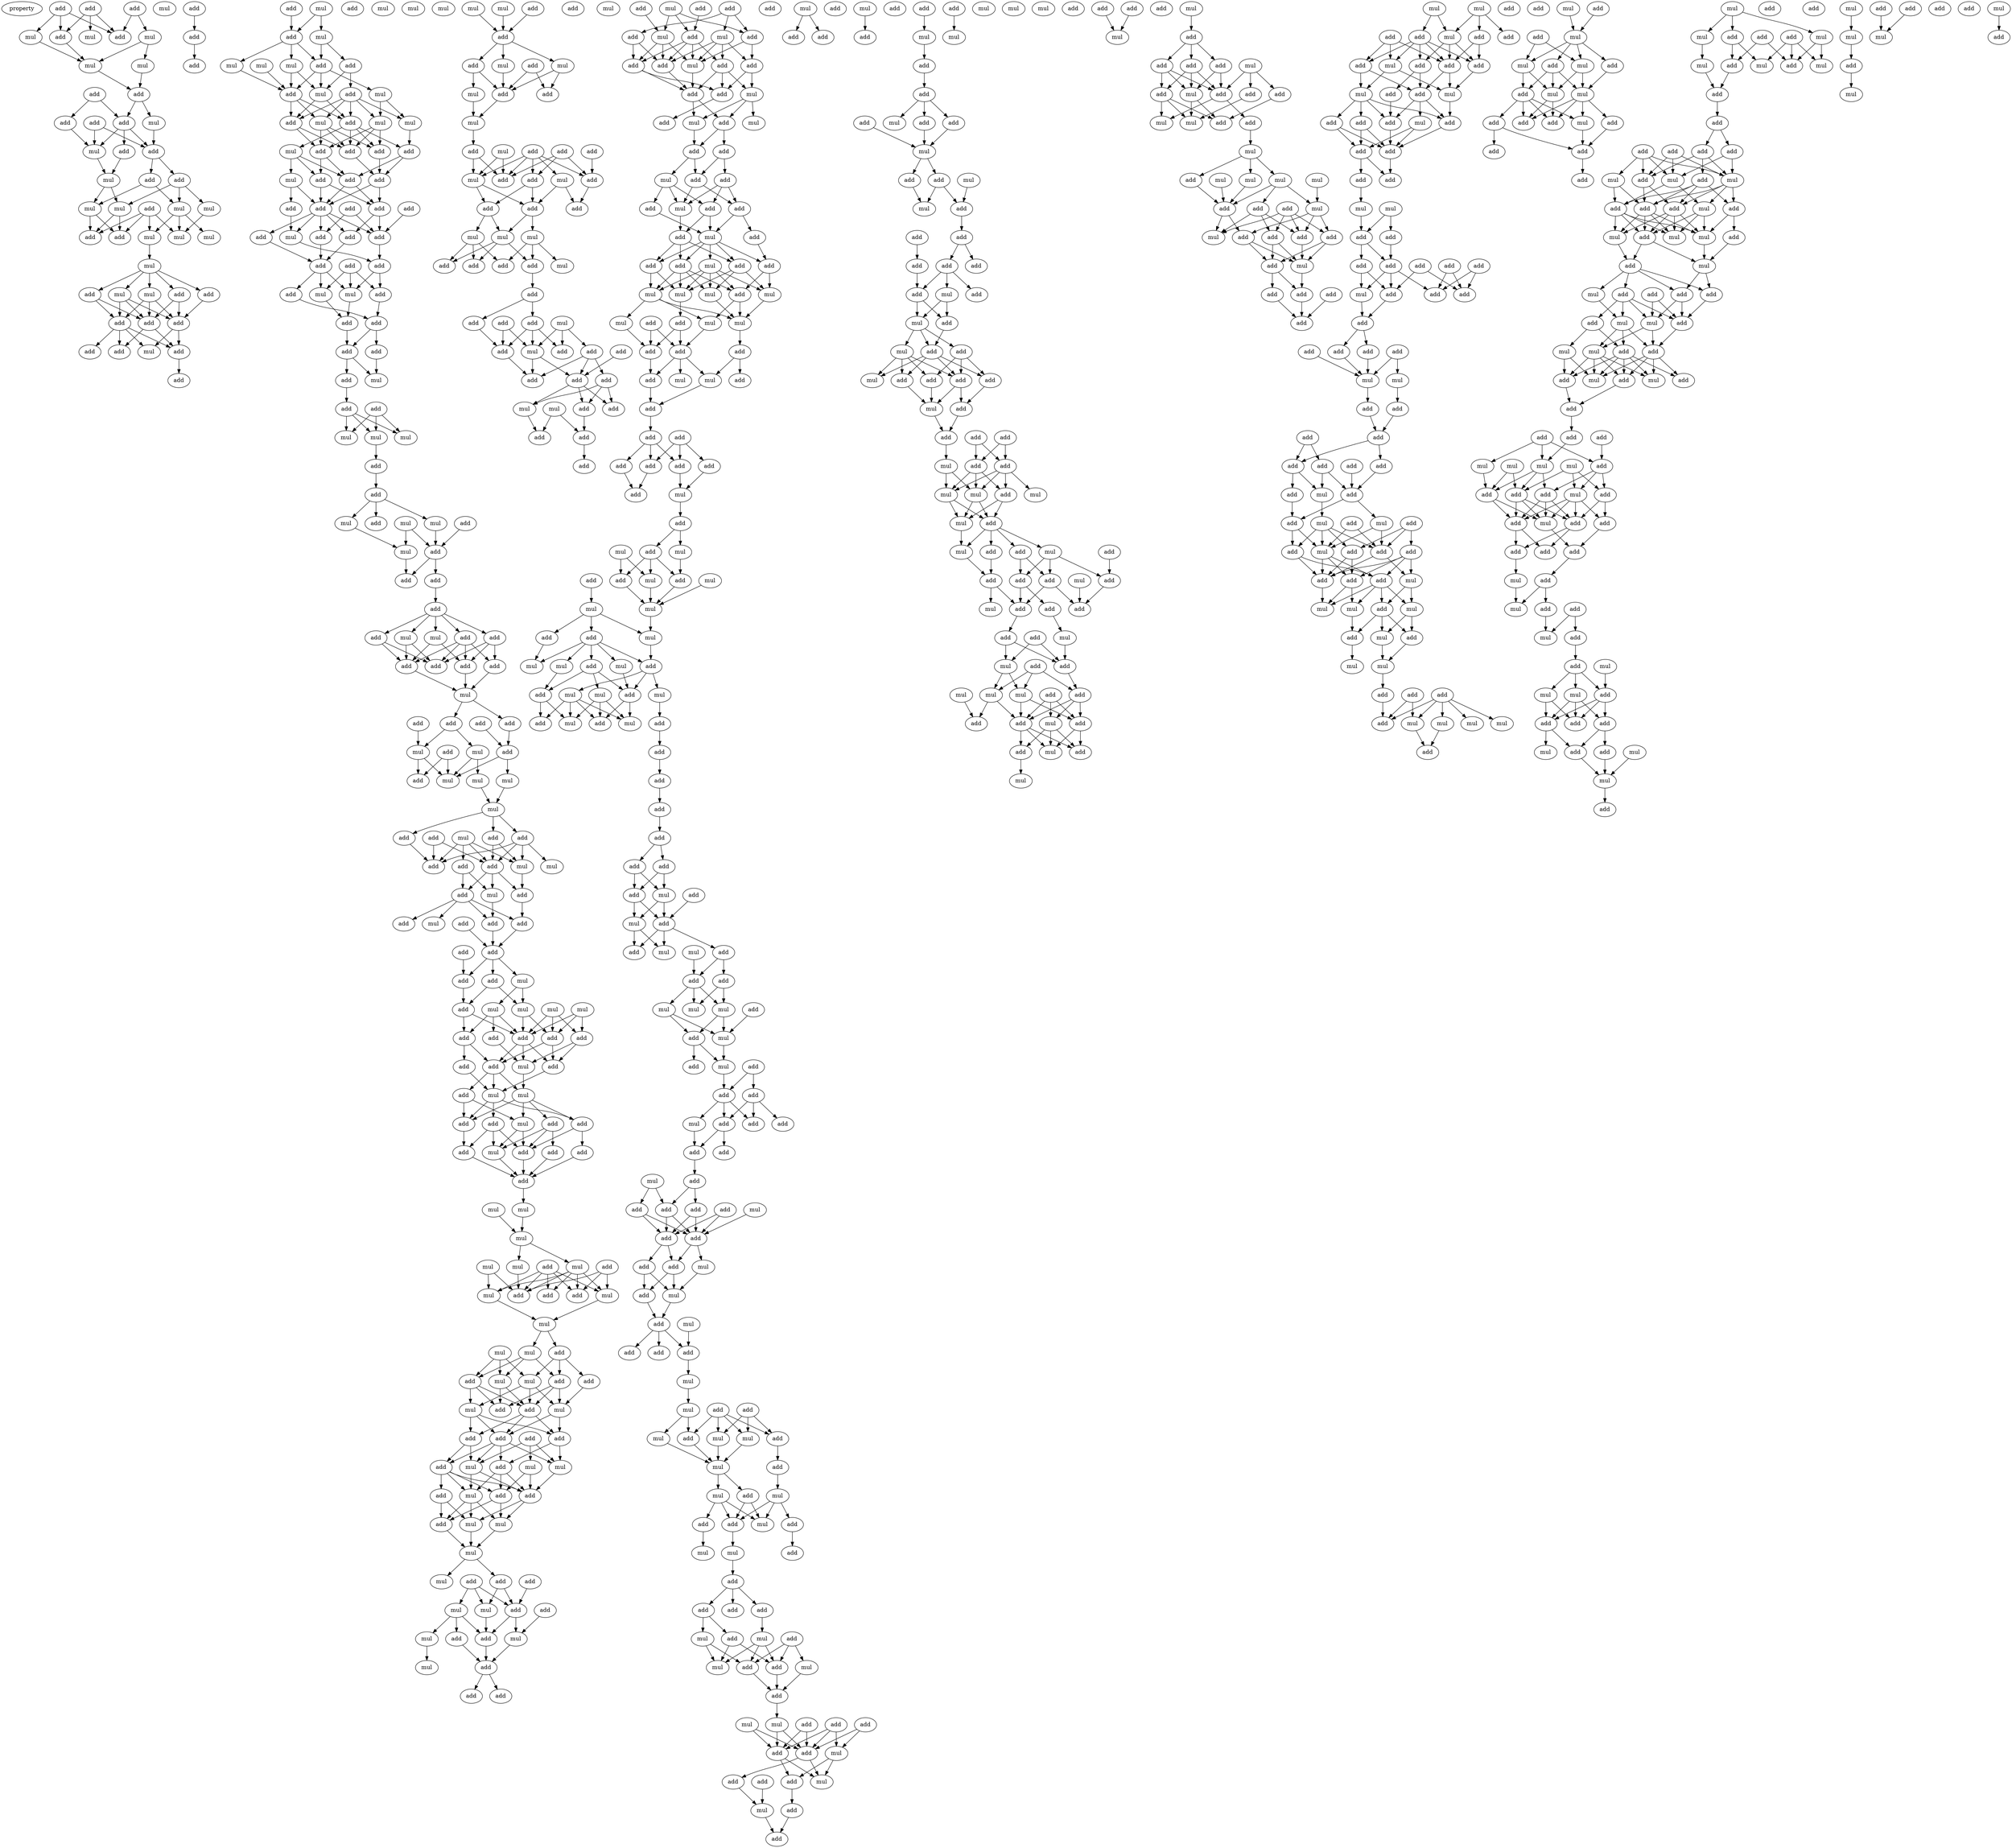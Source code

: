 digraph {
    node [fontcolor=black]
    property [mul=2,lf=1.1]
    0 [ label = add ];
    1 [ label = add ];
    2 [ label = add ];
    3 [ label = mul ];
    4 [ label = add ];
    5 [ label = mul ];
    6 [ label = add ];
    7 [ label = mul ];
    8 [ label = mul ];
    9 [ label = mul ];
    10 [ label = add ];
    11 [ label = add ];
    12 [ label = mul ];
    13 [ label = add ];
    14 [ label = add ];
    15 [ label = add ];
    16 [ label = mul ];
    17 [ label = add ];
    18 [ label = add ];
    19 [ label = mul ];
    20 [ label = add ];
    21 [ label = add ];
    22 [ label = add ];
    23 [ label = mul ];
    24 [ label = mul ];
    25 [ label = mul ];
    26 [ label = mul ];
    27 [ label = mul ];
    28 [ label = mul ];
    29 [ label = add ];
    30 [ label = mul ];
    31 [ label = add ];
    32 [ label = mul ];
    33 [ label = add ];
    34 [ label = mul ];
    35 [ label = mul ];
    36 [ label = add ];
    37 [ label = add ];
    38 [ label = add ];
    39 [ label = add ];
    40 [ label = add ];
    41 [ label = mul ];
    42 [ label = add ];
    43 [ label = add ];
    44 [ label = add ];
    45 [ label = add ];
    46 [ label = mul ];
    47 [ label = add ];
    48 [ label = add ];
    49 [ label = mul ];
    50 [ label = add ];
    51 [ label = add ];
    52 [ label = mul ];
    53 [ label = add ];
    54 [ label = mul ];
    55 [ label = add ];
    56 [ label = mul ];
    57 [ label = add ];
    58 [ label = add ];
    59 [ label = mul ];
    60 [ label = mul ];
    61 [ label = mul ];
    62 [ label = add ];
    63 [ label = add ];
    64 [ label = mul ];
    65 [ label = mul ];
    66 [ label = mul ];
    67 [ label = add ];
    68 [ label = add ];
    69 [ label = mul ];
    70 [ label = add ];
    71 [ label = mul ];
    72 [ label = add ];
    73 [ label = add ];
    74 [ label = add ];
    75 [ label = add ];
    76 [ label = add ];
    77 [ label = add ];
    78 [ label = mul ];
    79 [ label = add ];
    80 [ label = add ];
    81 [ label = add ];
    82 [ label = add ];
    83 [ label = add ];
    84 [ label = add ];
    85 [ label = mul ];
    86 [ label = add ];
    87 [ label = add ];
    88 [ label = add ];
    89 [ label = add ];
    90 [ label = add ];
    91 [ label = add ];
    92 [ label = mul ];
    93 [ label = mul ];
    94 [ label = add ];
    95 [ label = add ];
    96 [ label = add ];
    97 [ label = add ];
    98 [ label = add ];
    99 [ label = add ];
    100 [ label = mul ];
    101 [ label = add ];
    102 [ label = mul ];
    103 [ label = add ];
    104 [ label = add ];
    105 [ label = mul ];
    106 [ label = mul ];
    107 [ label = mul ];
    108 [ label = add ];
    109 [ label = add ];
    110 [ label = mul ];
    111 [ label = mul ];
    112 [ label = add ];
    113 [ label = mul ];
    114 [ label = add ];
    115 [ label = add ];
    116 [ label = mul ];
    117 [ label = add ];
    118 [ label = mul ];
    119 [ label = add ];
    120 [ label = add ];
    121 [ label = add ];
    122 [ label = add ];
    123 [ label = add ];
    124 [ label = mul ];
    125 [ label = mul ];
    126 [ label = add ];
    127 [ label = add ];
    128 [ label = add ];
    129 [ label = add ];
    130 [ label = mul ];
    131 [ label = add ];
    132 [ label = add ];
    133 [ label = add ];
    134 [ label = add ];
    135 [ label = add ];
    136 [ label = add ];
    137 [ label = mul ];
    138 [ label = mul ];
    139 [ label = mul ];
    140 [ label = mul ];
    141 [ label = mul ];
    142 [ label = add ];
    143 [ label = mul ];
    144 [ label = add ];
    145 [ label = add ];
    146 [ label = add ];
    147 [ label = add ];
    148 [ label = mul ];
    149 [ label = add ];
    150 [ label = add ];
    151 [ label = mul ];
    152 [ label = add ];
    153 [ label = mul ];
    154 [ label = mul ];
    155 [ label = add ];
    156 [ label = add ];
    157 [ label = add ];
    158 [ label = add ];
    159 [ label = add ];
    160 [ label = add ];
    161 [ label = mul ];
    162 [ label = add ];
    163 [ label = add ];
    164 [ label = add ];
    165 [ label = add ];
    166 [ label = mul ];
    167 [ label = add ];
    168 [ label = mul ];
    169 [ label = mul ];
    170 [ label = mul ];
    171 [ label = mul ];
    172 [ label = add ];
    173 [ label = add ];
    174 [ label = add ];
    175 [ label = add ];
    176 [ label = add ];
    177 [ label = add ];
    178 [ label = add ];
    179 [ label = mul ];
    180 [ label = add ];
    181 [ label = add ];
    182 [ label = mul ];
    183 [ label = mul ];
    184 [ label = mul ];
    185 [ label = add ];
    186 [ label = add ];
    187 [ label = add ];
    188 [ label = add ];
    189 [ label = mul ];
    190 [ label = add ];
    191 [ label = add ];
    192 [ label = add ];
    193 [ label = add ];
    194 [ label = add ];
    195 [ label = mul ];
    196 [ label = mul ];
    197 [ label = mul ];
    198 [ label = mul ];
    199 [ label = add ];
    200 [ label = mul ];
    201 [ label = add ];
    202 [ label = mul ];
    203 [ label = add ];
    204 [ label = mul ];
    205 [ label = add ];
    206 [ label = add ];
    207 [ label = mul ];
    208 [ label = mul ];
    209 [ label = mul ];
    210 [ label = mul ];
    211 [ label = add ];
    212 [ label = add ];
    213 [ label = mul ];
    214 [ label = mul ];
    215 [ label = add ];
    216 [ label = add ];
    217 [ label = mul ];
    218 [ label = mul ];
    219 [ label = add ];
    220 [ label = add ];
    221 [ label = add ];
    222 [ label = add ];
    223 [ label = add ];
    224 [ label = add ];
    225 [ label = mul ];
    226 [ label = add ];
    227 [ label = mul ];
    228 [ label = add ];
    229 [ label = mul ];
    230 [ label = add ];
    231 [ label = mul ];
    232 [ label = add ];
    233 [ label = add ];
    234 [ label = add ];
    235 [ label = mul ];
    236 [ label = mul ];
    237 [ label = mul ];
    238 [ label = add ];
    239 [ label = mul ];
    240 [ label = add ];
    241 [ label = add ];
    242 [ label = mul ];
    243 [ label = add ];
    244 [ label = add ];
    245 [ label = mul ];
    246 [ label = mul ];
    247 [ label = mul ];
    248 [ label = add ];
    249 [ label = add ];
    250 [ label = add ];
    251 [ label = mul ];
    252 [ label = mul ];
    253 [ label = add ];
    254 [ label = mul ];
    255 [ label = add ];
    256 [ label = add ];
    257 [ label = add ];
    258 [ label = add ];
    259 [ label = add ];
    260 [ label = add ];
    261 [ label = mul ];
    262 [ label = mul ];
    263 [ label = add ];
    264 [ label = add ];
    265 [ label = mul ];
    266 [ label = mul ];
    267 [ label = add ];
    268 [ label = add ];
    269 [ label = add ];
    270 [ label = add ];
    271 [ label = mul ];
    272 [ label = mul ];
    273 [ label = add ];
    274 [ label = mul ];
    275 [ label = add ];
    276 [ label = add ];
    277 [ label = add ];
    278 [ label = add ];
    279 [ label = add ];
    280 [ label = mul ];
    281 [ label = mul ];
    282 [ label = mul ];
    283 [ label = mul ];
    284 [ label = add ];
    285 [ label = add ];
    286 [ label = add ];
    287 [ label = mul ];
    288 [ label = add ];
    289 [ label = add ];
    290 [ label = add ];
    291 [ label = add ];
    292 [ label = mul ];
    293 [ label = add ];
    294 [ label = add ];
    295 [ label = add ];
    296 [ label = add ];
    297 [ label = add ];
    298 [ label = mul ];
    299 [ label = add ];
    300 [ label = add ];
    301 [ label = add ];
    302 [ label = mul ];
    303 [ label = mul ];
    304 [ label = add ];
    305 [ label = add ];
    306 [ label = add ];
    307 [ label = add ];
    308 [ label = add ];
    309 [ label = mul ];
    310 [ label = add ];
    311 [ label = add ];
    312 [ label = add ];
    313 [ label = add ];
    314 [ label = add ];
    315 [ label = mul ];
    316 [ label = add ];
    317 [ label = mul ];
    318 [ label = mul ];
    319 [ label = add ];
    320 [ label = add ];
    321 [ label = add ];
    322 [ label = add ];
    323 [ label = add ];
    324 [ label = mul ];
    325 [ label = add ];
    326 [ label = mul ];
    327 [ label = add ];
    328 [ label = add ];
    329 [ label = mul ];
    330 [ label = add ];
    331 [ label = add ];
    332 [ label = add ];
    333 [ label = add ];
    334 [ label = mul ];
    335 [ label = add ];
    336 [ label = add ];
    337 [ label = mul ];
    338 [ label = add ];
    339 [ label = add ];
    340 [ label = mul ];
    341 [ label = add ];
    342 [ label = add ];
    343 [ label = add ];
    344 [ label = mul ];
    345 [ label = add ];
    346 [ label = add ];
    347 [ label = mul ];
    348 [ label = mul ];
    349 [ label = add ];
    350 [ label = mul ];
    351 [ label = mul ];
    352 [ label = add ];
    353 [ label = mul ];
    354 [ label = mul ];
    355 [ label = mul ];
    356 [ label = add ];
    357 [ label = add ];
    358 [ label = add ];
    359 [ label = add ];
    360 [ label = mul ];
    361 [ label = mul ];
    362 [ label = add ];
    363 [ label = add ];
    364 [ label = add ];
    365 [ label = add ];
    366 [ label = add ];
    367 [ label = add ];
    368 [ label = add ];
    369 [ label = add ];
    370 [ label = add ];
    371 [ label = add ];
    372 [ label = add ];
    373 [ label = mul ];
    374 [ label = mul ];
    375 [ label = add ];
    376 [ label = add ];
    377 [ label = add ];
    378 [ label = mul ];
    379 [ label = add ];
    380 [ label = mul ];
    381 [ label = add ];
    382 [ label = add ];
    383 [ label = mul ];
    384 [ label = add ];
    385 [ label = mul ];
    386 [ label = mul ];
    387 [ label = mul ];
    388 [ label = add ];
    389 [ label = add ];
    390 [ label = mul ];
    391 [ label = mul ];
    392 [ label = add ];
    393 [ label = add ];
    394 [ label = mul ];
    395 [ label = mul ];
    396 [ label = mul ];
    397 [ label = mul ];
    398 [ label = add ];
    399 [ label = mul ];
    400 [ label = add ];
    401 [ label = add ];
    402 [ label = mul ];
    403 [ label = mul ];
    404 [ label = add ];
    405 [ label = add ];
    406 [ label = add ];
    407 [ label = add ];
    408 [ label = add ];
    409 [ label = mul ];
    410 [ label = add ];
    411 [ label = add ];
    412 [ label = add ];
    413 [ label = add ];
    414 [ label = add ];
    415 [ label = add ];
    416 [ label = add ];
    417 [ label = mul ];
    418 [ label = mul ];
    419 [ label = add ];
    420 [ label = add ];
    421 [ label = add ];
    422 [ label = mul ];
    423 [ label = mul ];
    424 [ label = add ];
    425 [ label = add ];
    426 [ label = mul ];
    427 [ label = add ];
    428 [ label = mul ];
    429 [ label = mul ];
    430 [ label = mul ];
    431 [ label = add ];
    432 [ label = add ];
    433 [ label = mul ];
    434 [ label = add ];
    435 [ label = add ];
    436 [ label = add ];
    437 [ label = mul ];
    438 [ label = add ];
    439 [ label = add ];
    440 [ label = add ];
    441 [ label = add ];
    442 [ label = add ];
    443 [ label = mul ];
    444 [ label = add ];
    445 [ label = add ];
    446 [ label = add ];
    447 [ label = add ];
    448 [ label = mul ];
    449 [ label = add ];
    450 [ label = add ];
    451 [ label = add ];
    452 [ label = add ];
    453 [ label = mul ];
    454 [ label = add ];
    455 [ label = mul ];
    456 [ label = add ];
    457 [ label = mul ];
    458 [ label = add ];
    459 [ label = add ];
    460 [ label = add ];
    461 [ label = add ];
    462 [ label = mul ];
    463 [ label = add ];
    464 [ label = add ];
    465 [ label = mul ];
    466 [ label = add ];
    467 [ label = add ];
    468 [ label = mul ];
    469 [ label = mul ];
    470 [ label = mul ];
    471 [ label = add ];
    472 [ label = mul ];
    473 [ label = add ];
    474 [ label = mul ];
    475 [ label = mul ];
    476 [ label = add ];
    477 [ label = mul ];
    478 [ label = add ];
    479 [ label = add ];
    480 [ label = mul ];
    481 [ label = mul ];
    482 [ label = add ];
    483 [ label = add ];
    484 [ label = add ];
    485 [ label = add ];
    486 [ label = add ];
    487 [ label = add ];
    488 [ label = mul ];
    489 [ label = add ];
    490 [ label = add ];
    491 [ label = mul ];
    492 [ label = mul ];
    493 [ label = add ];
    494 [ label = mul ];
    495 [ label = add ];
    496 [ label = add ];
    497 [ label = add ];
    498 [ label = mul ];
    499 [ label = add ];
    500 [ label = mul ];
    501 [ label = add ];
    502 [ label = add ];
    503 [ label = add ];
    504 [ label = mul ];
    505 [ label = add ];
    506 [ label = add ];
    507 [ label = mul ];
    508 [ label = add ];
    509 [ label = add ];
    510 [ label = mul ];
    511 [ label = add ];
    512 [ label = add ];
    513 [ label = mul ];
    514 [ label = add ];
    515 [ label = add ];
    516 [ label = mul ];
    517 [ label = add ];
    518 [ label = add ];
    519 [ label = add ];
    520 [ label = add ];
    521 [ label = mul ];
    522 [ label = mul ];
    523 [ label = mul ];
    524 [ label = add ];
    525 [ label = add ];
    526 [ label = mul ];
    527 [ label = mul ];
    528 [ label = mul ];
    529 [ label = add ];
    530 [ label = add ];
    531 [ label = add ];
    532 [ label = add ];
    533 [ label = add ];
    534 [ label = add ];
    535 [ label = add ];
    536 [ label = mul ];
    537 [ label = add ];
    538 [ label = add ];
    539 [ label = mul ];
    540 [ label = mul ];
    541 [ label = add ];
    542 [ label = add ];
    543 [ label = add ];
    544 [ label = mul ];
    545 [ label = add ];
    546 [ label = add ];
    547 [ label = add ];
    548 [ label = add ];
    549 [ label = mul ];
    550 [ label = add ];
    551 [ label = add ];
    552 [ label = add ];
    553 [ label = add ];
    554 [ label = add ];
    555 [ label = mul ];
    556 [ label = mul ];
    557 [ label = mul ];
    558 [ label = mul ];
    559 [ label = add ];
    560 [ label = mul ];
    561 [ label = add ];
    562 [ label = add ];
    563 [ label = add ];
    564 [ label = mul ];
    565 [ label = mul ];
    566 [ label = add ];
    567 [ label = add ];
    568 [ label = add ];
    569 [ label = add ];
    570 [ label = add ];
    571 [ label = mul ];
    572 [ label = add ];
    573 [ label = add ];
    574 [ label = mul ];
    575 [ label = add ];
    576 [ label = mul ];
    577 [ label = add ];
    578 [ label = add ];
    579 [ label = mul ];
    580 [ label = add ];
    581 [ label = add ];
    582 [ label = mul ];
    583 [ label = add ];
    584 [ label = mul ];
    585 [ label = add ];
    586 [ label = mul ];
    587 [ label = add ];
    588 [ label = mul ];
    589 [ label = add ];
    590 [ label = mul ];
    591 [ label = add ];
    592 [ label = add ];
    593 [ label = mul ];
    594 [ label = add ];
    595 [ label = mul ];
    596 [ label = add ];
    597 [ label = add ];
    598 [ label = add ];
    599 [ label = add ];
    600 [ label = mul ];
    601 [ label = mul ];
    602 [ label = add ];
    603 [ label = mul ];
    604 [ label = add ];
    605 [ label = add ];
    606 [ label = add ];
    607 [ label = add ];
    608 [ label = add ];
    609 [ label = mul ];
    610 [ label = add ];
    611 [ label = add ];
    612 [ label = add ];
    613 [ label = add ];
    614 [ label = mul ];
    615 [ label = mul ];
    616 [ label = mul ];
    617 [ label = add ];
    618 [ label = mul ];
    619 [ label = mul ];
    620 [ label = mul ];
    621 [ label = mul ];
    622 [ label = mul ];
    623 [ label = add ];
    624 [ label = add ];
    625 [ label = add ];
    626 [ label = mul ];
    627 [ label = add ];
    628 [ label = add ];
    629 [ label = add ];
    630 [ label = add ];
    631 [ label = mul ];
    632 [ label = add ];
    633 [ label = add ];
    634 [ label = add ];
    635 [ label = add ];
    636 [ label = add ];
    637 [ label = mul ];
    638 [ label = add ];
    639 [ label = mul ];
    640 [ label = add ];
    641 [ label = add ];
    642 [ label = mul ];
    643 [ label = add ];
    644 [ label = add ];
    645 [ label = add ];
    646 [ label = mul ];
    647 [ label = add ];
    648 [ label = add ];
    649 [ label = add ];
    650 [ label = add ];
    651 [ label = mul ];
    652 [ label = mul ];
    653 [ label = add ];
    654 [ label = add ];
    655 [ label = mul ];
    656 [ label = add ];
    657 [ label = add ];
    658 [ label = add ];
    659 [ label = add ];
    660 [ label = add ];
    661 [ label = add ];
    662 [ label = add ];
    663 [ label = mul ];
    664 [ label = mul ];
    665 [ label = add ];
    666 [ label = add ];
    667 [ label = add ];
    668 [ label = add ];
    669 [ label = add ];
    670 [ label = add ];
    671 [ label = add ];
    672 [ label = mul ];
    673 [ label = add ];
    674 [ label = add ];
    675 [ label = add ];
    676 [ label = add ];
    677 [ label = add ];
    678 [ label = add ];
    679 [ label = add ];
    680 [ label = add ];
    681 [ label = mul ];
    682 [ label = mul ];
    683 [ label = add ];
    684 [ label = add ];
    685 [ label = add ];
    686 [ label = add ];
    687 [ label = add ];
    688 [ label = add ];
    689 [ label = add ];
    690 [ label = add ];
    691 [ label = add ];
    692 [ label = add ];
    693 [ label = mul ];
    694 [ label = add ];
    695 [ label = add ];
    696 [ label = add ];
    697 [ label = add ];
    698 [ label = mul ];
    699 [ label = mul ];
    700 [ label = add ];
    701 [ label = add ];
    702 [ label = add ];
    703 [ label = add ];
    704 [ label = mul ];
    705 [ label = add ];
    706 [ label = add ];
    707 [ label = mul ];
    708 [ label = add ];
    709 [ label = mul ];
    710 [ label = add ];
    711 [ label = mul ];
    712 [ label = mul ];
    713 [ label = add ];
    714 [ label = add ];
    715 [ label = mul ];
    716 [ label = mul ];
    717 [ label = mul ];
    718 [ label = add ];
    719 [ label = add ];
    720 [ label = add ];
    721 [ label = mul ];
    722 [ label = mul ];
    723 [ label = mul ];
    724 [ label = add ];
    725 [ label = mul ];
    726 [ label = add ];
    727 [ label = mul ];
    728 [ label = add ];
    729 [ label = add ];
    730 [ label = mul ];
    731 [ label = add ];
    732 [ label = mul ];
    733 [ label = add ];
    734 [ label = mul ];
    735 [ label = mul ];
    736 [ label = add ];
    737 [ label = mul ];
    738 [ label = add ];
    739 [ label = mul ];
    740 [ label = add ];
    741 [ label = add ];
    742 [ label = add ];
    743 [ label = add ];
    744 [ label = add ];
    745 [ label = add ];
    746 [ label = mul ];
    747 [ label = add ];
    748 [ label = add ];
    749 [ label = mul ];
    750 [ label = add ];
    751 [ label = mul ];
    752 [ label = mul ];
    753 [ label = add ];
    754 [ label = mul ];
    755 [ label = add ];
    756 [ label = mul ];
    757 [ label = add ];
    758 [ label = add ];
    759 [ label = add ];
    760 [ label = add ];
    761 [ label = add ];
    762 [ label = add ];
    763 [ label = add ];
    764 [ label = mul ];
    765 [ label = add ];
    766 [ label = mul ];
    767 [ label = mul ];
    768 [ label = add ];
    769 [ label = add ];
    770 [ label = add ];
    771 [ label = add ];
    772 [ label = mul ];
    773 [ label = mul ];
    774 [ label = add ];
    775 [ label = add ];
    776 [ label = mul ];
    777 [ label = mul ];
    778 [ label = add ];
    779 [ label = mul ];
    780 [ label = add ];
    781 [ label = add ];
    782 [ label = mul ];
    783 [ label = add ];
    784 [ label = add ];
    785 [ label = mul ];
    786 [ label = mul ];
    787 [ label = add ];
    788 [ label = add ];
    789 [ label = add ];
    790 [ label = add ];
    791 [ label = mul ];
    792 [ label = add ];
    793 [ label = mul ];
    794 [ label = add ];
    795 [ label = add ];
    796 [ label = add ];
    797 [ label = mul ];
    798 [ label = mul ];
    799 [ label = add ];
    800 [ label = add ];
    801 [ label = add ];
    802 [ label = add ];
    803 [ label = add ];
    804 [ label = mul ];
    805 [ label = mul ];
    806 [ label = mul ];
    807 [ label = mul ];
    808 [ label = add ];
    809 [ label = add ];
    810 [ label = mul ];
    811 [ label = add ];
    812 [ label = add ];
    813 [ label = add ];
    814 [ label = add ];
    815 [ label = mul ];
    816 [ label = add ];
    817 [ label = add ];
    818 [ label = add ];
    819 [ label = add ];
    820 [ label = add ];
    821 [ label = mul ];
    822 [ label = add ];
    823 [ label = mul ];
    824 [ label = add ];
    825 [ label = mul ];
    826 [ label = add ];
    827 [ label = add ];
    828 [ label = mul ];
    829 [ label = mul ];
    830 [ label = add ];
    831 [ label = mul ];
    832 [ label = add ];
    833 [ label = add ];
    834 [ label = add ];
    835 [ label = mul ];
    836 [ label = add ];
    837 [ label = add ];
    838 [ label = mul ];
    839 [ label = mul ];
    840 [ label = add ];
    841 [ label = mul ];
    842 [ label = add ];
    843 [ label = add ];
    844 [ label = add ];
    845 [ label = mul ];
    846 [ label = mul ];
    847 [ label = add ];
    848 [ label = add ];
    849 [ label = mul ];
    850 [ label = add ];
    851 [ label = mul ];
    852 [ label = add ];
    0 -> 4 [ name = 0 ];
    0 -> 5 [ name = 1 ];
    0 -> 6 [ name = 2 ];
    1 -> 3 [ name = 3 ];
    1 -> 4 [ name = 4 ];
    1 -> 6 [ name = 5 ];
    2 -> 6 [ name = 6 ];
    2 -> 7 [ name = 7 ];
    3 -> 8 [ name = 8 ];
    4 -> 8 [ name = 9 ];
    7 -> 8 [ name = 10 ];
    7 -> 9 [ name = 11 ];
    8 -> 11 [ name = 12 ];
    9 -> 11 [ name = 13 ];
    10 -> 13 [ name = 14 ];
    10 -> 14 [ name = 15 ];
    11 -> 12 [ name = 16 ];
    11 -> 14 [ name = 17 ];
    12 -> 17 [ name = 18 ];
    13 -> 16 [ name = 19 ];
    14 -> 16 [ name = 20 ];
    14 -> 17 [ name = 21 ];
    14 -> 18 [ name = 22 ];
    15 -> 16 [ name = 23 ];
    15 -> 17 [ name = 24 ];
    16 -> 19 [ name = 25 ];
    17 -> 20 [ name = 26 ];
    17 -> 21 [ name = 27 ];
    18 -> 19 [ name = 28 ];
    19 -> 24 [ name = 29 ];
    19 -> 26 [ name = 30 ];
    20 -> 24 [ name = 31 ];
    20 -> 25 [ name = 32 ];
    21 -> 23 [ name = 33 ];
    21 -> 25 [ name = 34 ];
    21 -> 26 [ name = 35 ];
    22 -> 28 [ name = 36 ];
    22 -> 29 [ name = 37 ];
    22 -> 30 [ name = 38 ];
    22 -> 31 [ name = 39 ];
    23 -> 30 [ name = 40 ];
    24 -> 29 [ name = 41 ];
    24 -> 31 [ name = 42 ];
    25 -> 27 [ name = 43 ];
    25 -> 28 [ name = 44 ];
    25 -> 30 [ name = 45 ];
    26 -> 29 [ name = 46 ];
    26 -> 31 [ name = 47 ];
    28 -> 32 [ name = 48 ];
    32 -> 33 [ name = 49 ];
    32 -> 34 [ name = 50 ];
    32 -> 35 [ name = 51 ];
    32 -> 36 [ name = 52 ];
    32 -> 37 [ name = 53 ];
    33 -> 38 [ name = 54 ];
    33 -> 39 [ name = 55 ];
    34 -> 38 [ name = 56 ];
    34 -> 39 [ name = 57 ];
    34 -> 40 [ name = 58 ];
    35 -> 38 [ name = 59 ];
    35 -> 39 [ name = 60 ];
    35 -> 40 [ name = 61 ];
    36 -> 38 [ name = 62 ];
    36 -> 40 [ name = 63 ];
    37 -> 40 [ name = 64 ];
    38 -> 43 [ name = 65 ];
    38 -> 44 [ name = 66 ];
    39 -> 41 [ name = 67 ];
    39 -> 42 [ name = 68 ];
    39 -> 43 [ name = 69 ];
    39 -> 44 [ name = 70 ];
    40 -> 41 [ name = 71 ];
    40 -> 43 [ name = 72 ];
    43 -> 45 [ name = 73 ];
    47 -> 48 [ name = 74 ];
    48 -> 51 [ name = 75 ];
    49 -> 54 [ name = 76 ];
    49 -> 55 [ name = 77 ];
    53 -> 55 [ name = 78 ];
    54 -> 57 [ name = 79 ];
    54 -> 58 [ name = 80 ];
    55 -> 56 [ name = 81 ];
    55 -> 57 [ name = 82 ];
    55 -> 59 [ name = 83 ];
    56 -> 61 [ name = 84 ];
    56 -> 62 [ name = 85 ];
    57 -> 61 [ name = 86 ];
    57 -> 62 [ name = 87 ];
    57 -> 64 [ name = 88 ];
    58 -> 61 [ name = 89 ];
    58 -> 63 [ name = 90 ];
    59 -> 62 [ name = 91 ];
    60 -> 62 [ name = 92 ];
    61 -> 67 [ name = 93 ];
    61 -> 68 [ name = 94 ];
    62 -> 67 [ name = 95 ];
    62 -> 68 [ name = 96 ];
    62 -> 69 [ name = 97 ];
    63 -> 65 [ name = 98 ];
    63 -> 66 [ name = 99 ];
    63 -> 67 [ name = 100 ];
    63 -> 68 [ name = 101 ];
    63 -> 69 [ name = 102 ];
    64 -> 65 [ name = 103 ];
    64 -> 66 [ name = 104 ];
    65 -> 70 [ name = 105 ];
    65 -> 72 [ name = 106 ];
    65 -> 74 [ name = 107 ];
    66 -> 73 [ name = 108 ];
    67 -> 71 [ name = 109 ];
    67 -> 72 [ name = 110 ];
    67 -> 73 [ name = 111 ];
    67 -> 74 [ name = 112 ];
    68 -> 70 [ name = 113 ];
    68 -> 74 [ name = 114 ];
    69 -> 70 [ name = 115 ];
    69 -> 72 [ name = 116 ];
    69 -> 74 [ name = 117 ];
    70 -> 75 [ name = 118 ];
    70 -> 76 [ name = 119 ];
    71 -> 75 [ name = 120 ];
    71 -> 76 [ name = 121 ];
    71 -> 78 [ name = 122 ];
    72 -> 77 [ name = 123 ];
    73 -> 76 [ name = 124 ];
    73 -> 77 [ name = 125 ];
    74 -> 77 [ name = 126 ];
    75 -> 82 [ name = 127 ];
    75 -> 83 [ name = 128 ];
    76 -> 82 [ name = 129 ];
    76 -> 83 [ name = 130 ];
    77 -> 82 [ name = 131 ];
    77 -> 83 [ name = 132 ];
    78 -> 79 [ name = 133 ];
    78 -> 83 [ name = 134 ];
    79 -> 85 [ name = 135 ];
    80 -> 87 [ name = 136 ];
    81 -> 87 [ name = 137 ];
    81 -> 88 [ name = 138 ];
    82 -> 84 [ name = 139 ];
    82 -> 87 [ name = 140 ];
    83 -> 84 [ name = 141 ];
    83 -> 85 [ name = 142 ];
    83 -> 86 [ name = 143 ];
    83 -> 87 [ name = 144 ];
    83 -> 88 [ name = 145 ];
    84 -> 89 [ name = 146 ];
    85 -> 90 [ name = 147 ];
    86 -> 89 [ name = 148 ];
    87 -> 90 [ name = 149 ];
    88 -> 89 [ name = 150 ];
    89 -> 92 [ name = 151 ];
    89 -> 93 [ name = 152 ];
    89 -> 95 [ name = 153 ];
    90 -> 92 [ name = 154 ];
    90 -> 94 [ name = 155 ];
    91 -> 92 [ name = 156 ];
    91 -> 93 [ name = 157 ];
    91 -> 94 [ name = 158 ];
    92 -> 96 [ name = 159 ];
    93 -> 96 [ name = 160 ];
    94 -> 97 [ name = 161 ];
    95 -> 97 [ name = 162 ];
    96 -> 98 [ name = 163 ];
    97 -> 98 [ name = 164 ];
    97 -> 99 [ name = 165 ];
    98 -> 100 [ name = 166 ];
    98 -> 101 [ name = 167 ];
    99 -> 100 [ name = 168 ];
    101 -> 103 [ name = 169 ];
    103 -> 105 [ name = 170 ];
    103 -> 106 [ name = 171 ];
    103 -> 107 [ name = 172 ];
    104 -> 105 [ name = 173 ];
    104 -> 106 [ name = 174 ];
    104 -> 107 [ name = 175 ];
    105 -> 108 [ name = 176 ];
    108 -> 109 [ name = 177 ];
    109 -> 110 [ name = 178 ];
    109 -> 111 [ name = 179 ];
    109 -> 114 [ name = 180 ];
    110 -> 116 [ name = 181 ];
    111 -> 115 [ name = 182 ];
    112 -> 115 [ name = 183 ];
    113 -> 115 [ name = 184 ];
    113 -> 116 [ name = 185 ];
    115 -> 117 [ name = 186 ];
    115 -> 119 [ name = 187 ];
    116 -> 119 [ name = 188 ];
    117 -> 120 [ name = 189 ];
    120 -> 121 [ name = 190 ];
    120 -> 122 [ name = 191 ];
    120 -> 123 [ name = 192 ];
    120 -> 124 [ name = 193 ];
    120 -> 125 [ name = 194 ];
    121 -> 126 [ name = 195 ];
    121 -> 127 [ name = 196 ];
    121 -> 129 [ name = 197 ];
    122 -> 126 [ name = 198 ];
    122 -> 127 [ name = 199 ];
    122 -> 128 [ name = 200 ];
    122 -> 129 [ name = 201 ];
    123 -> 126 [ name = 202 ];
    123 -> 128 [ name = 203 ];
    124 -> 126 [ name = 204 ];
    124 -> 128 [ name = 205 ];
    125 -> 128 [ name = 206 ];
    125 -> 129 [ name = 207 ];
    127 -> 130 [ name = 208 ];
    128 -> 130 [ name = 209 ];
    129 -> 130 [ name = 210 ];
    130 -> 133 [ name = 211 ];
    130 -> 134 [ name = 212 ];
    131 -> 136 [ name = 213 ];
    132 -> 137 [ name = 214 ];
    133 -> 136 [ name = 215 ];
    134 -> 137 [ name = 216 ];
    134 -> 138 [ name = 217 ];
    135 -> 139 [ name = 218 ];
    135 -> 142 [ name = 219 ];
    136 -> 139 [ name = 220 ];
    136 -> 141 [ name = 221 ];
    137 -> 139 [ name = 222 ];
    137 -> 142 [ name = 223 ];
    138 -> 139 [ name = 224 ];
    138 -> 140 [ name = 225 ];
    140 -> 143 [ name = 226 ];
    141 -> 143 [ name = 227 ];
    143 -> 145 [ name = 228 ];
    143 -> 146 [ name = 229 ];
    143 -> 147 [ name = 230 ];
    144 -> 149 [ name = 231 ];
    144 -> 150 [ name = 232 ];
    145 -> 149 [ name = 233 ];
    145 -> 150 [ name = 234 ];
    145 -> 151 [ name = 235 ];
    145 -> 153 [ name = 236 ];
    146 -> 149 [ name = 237 ];
    147 -> 150 [ name = 238 ];
    147 -> 151 [ name = 239 ];
    148 -> 149 [ name = 240 ];
    148 -> 150 [ name = 241 ];
    148 -> 151 [ name = 242 ];
    148 -> 152 [ name = 243 ];
    150 -> 154 [ name = 244 ];
    150 -> 155 [ name = 245 ];
    150 -> 156 [ name = 246 ];
    151 -> 155 [ name = 247 ];
    152 -> 154 [ name = 248 ];
    152 -> 156 [ name = 249 ];
    154 -> 160 [ name = 250 ];
    155 -> 158 [ name = 251 ];
    156 -> 157 [ name = 252 ];
    156 -> 158 [ name = 253 ];
    156 -> 160 [ name = 254 ];
    156 -> 161 [ name = 255 ];
    158 -> 163 [ name = 256 ];
    159 -> 163 [ name = 257 ];
    160 -> 163 [ name = 258 ];
    162 -> 164 [ name = 259 ];
    163 -> 164 [ name = 260 ];
    163 -> 165 [ name = 261 ];
    163 -> 166 [ name = 262 ];
    164 -> 167 [ name = 263 ];
    165 -> 167 [ name = 264 ];
    165 -> 171 [ name = 265 ];
    166 -> 169 [ name = 266 ];
    166 -> 171 [ name = 267 ];
    167 -> 173 [ name = 268 ];
    167 -> 174 [ name = 269 ];
    168 -> 174 [ name = 270 ];
    168 -> 175 [ name = 271 ];
    168 -> 176 [ name = 272 ];
    169 -> 172 [ name = 273 ];
    169 -> 173 [ name = 274 ];
    169 -> 174 [ name = 275 ];
    170 -> 174 [ name = 276 ];
    170 -> 175 [ name = 277 ];
    170 -> 176 [ name = 278 ];
    171 -> 174 [ name = 279 ];
    171 -> 175 [ name = 280 ];
    172 -> 179 [ name = 281 ];
    173 -> 177 [ name = 282 ];
    173 -> 178 [ name = 283 ];
    174 -> 178 [ name = 284 ];
    174 -> 179 [ name = 285 ];
    174 -> 180 [ name = 286 ];
    175 -> 178 [ name = 287 ];
    175 -> 180 [ name = 288 ];
    176 -> 179 [ name = 289 ];
    176 -> 180 [ name = 290 ];
    177 -> 183 [ name = 291 ];
    178 -> 181 [ name = 292 ];
    178 -> 182 [ name = 293 ];
    178 -> 183 [ name = 294 ];
    179 -> 182 [ name = 295 ];
    180 -> 183 [ name = 296 ];
    181 -> 184 [ name = 297 ];
    181 -> 187 [ name = 298 ];
    182 -> 184 [ name = 299 ];
    182 -> 186 [ name = 300 ];
    182 -> 187 [ name = 301 ];
    182 -> 188 [ name = 302 ];
    183 -> 185 [ name = 303 ];
    183 -> 187 [ name = 304 ];
    183 -> 188 [ name = 305 ];
    184 -> 189 [ name = 306 ];
    184 -> 191 [ name = 307 ];
    185 -> 189 [ name = 308 ];
    185 -> 191 [ name = 309 ];
    185 -> 193 [ name = 310 ];
    186 -> 189 [ name = 311 ];
    186 -> 191 [ name = 312 ];
    186 -> 192 [ name = 313 ];
    187 -> 193 [ name = 314 ];
    188 -> 190 [ name = 315 ];
    188 -> 191 [ name = 316 ];
    189 -> 194 [ name = 317 ];
    190 -> 194 [ name = 318 ];
    191 -> 194 [ name = 319 ];
    192 -> 194 [ name = 320 ];
    193 -> 194 [ name = 321 ];
    194 -> 196 [ name = 322 ];
    195 -> 197 [ name = 323 ];
    196 -> 197 [ name = 324 ];
    197 -> 200 [ name = 325 ];
    197 -> 202 [ name = 326 ];
    198 -> 204 [ name = 327 ];
    198 -> 205 [ name = 328 ];
    199 -> 205 [ name = 329 ];
    199 -> 206 [ name = 330 ];
    199 -> 207 [ name = 331 ];
    200 -> 205 [ name = 332 ];
    201 -> 203 [ name = 333 ];
    201 -> 204 [ name = 334 ];
    201 -> 205 [ name = 335 ];
    201 -> 206 [ name = 336 ];
    201 -> 207 [ name = 337 ];
    202 -> 203 [ name = 338 ];
    202 -> 204 [ name = 339 ];
    202 -> 205 [ name = 340 ];
    202 -> 206 [ name = 341 ];
    202 -> 207 [ name = 342 ];
    204 -> 208 [ name = 343 ];
    207 -> 208 [ name = 344 ];
    208 -> 209 [ name = 345 ];
    208 -> 211 [ name = 346 ];
    209 -> 212 [ name = 347 ];
    209 -> 214 [ name = 348 ];
    209 -> 216 [ name = 349 ];
    210 -> 212 [ name = 350 ];
    210 -> 213 [ name = 351 ];
    210 -> 214 [ name = 352 ];
    211 -> 213 [ name = 353 ];
    211 -> 215 [ name = 354 ];
    211 -> 216 [ name = 355 ];
    212 -> 218 [ name = 356 ];
    212 -> 219 [ name = 357 ];
    212 -> 220 [ name = 358 ];
    213 -> 217 [ name = 359 ];
    213 -> 218 [ name = 360 ];
    213 -> 220 [ name = 361 ];
    214 -> 219 [ name = 362 ];
    214 -> 220 [ name = 363 ];
    215 -> 217 [ name = 364 ];
    216 -> 217 [ name = 365 ];
    216 -> 219 [ name = 366 ];
    216 -> 220 [ name = 367 ];
    217 -> 221 [ name = 368 ];
    217 -> 222 [ name = 369 ];
    218 -> 221 [ name = 370 ];
    218 -> 222 [ name = 371 ];
    218 -> 223 [ name = 372 ];
    220 -> 221 [ name = 373 ];
    220 -> 222 [ name = 374 ];
    220 -> 223 [ name = 375 ];
    221 -> 226 [ name = 376 ];
    221 -> 227 [ name = 377 ];
    222 -> 225 [ name = 378 ];
    222 -> 226 [ name = 379 ];
    222 -> 227 [ name = 380 ];
    222 -> 228 [ name = 381 ];
    223 -> 225 [ name = 382 ];
    223 -> 228 [ name = 383 ];
    224 -> 225 [ name = 384 ];
    224 -> 227 [ name = 385 ];
    224 -> 229 [ name = 386 ];
    225 -> 231 [ name = 387 ];
    225 -> 233 [ name = 388 ];
    226 -> 231 [ name = 389 ];
    226 -> 232 [ name = 390 ];
    226 -> 233 [ name = 391 ];
    227 -> 233 [ name = 392 ];
    228 -> 230 [ name = 393 ];
    228 -> 231 [ name = 394 ];
    228 -> 232 [ name = 395 ];
    228 -> 233 [ name = 396 ];
    229 -> 232 [ name = 397 ];
    229 -> 233 [ name = 398 ];
    230 -> 234 [ name = 399 ];
    230 -> 236 [ name = 400 ];
    231 -> 234 [ name = 401 ];
    231 -> 235 [ name = 402 ];
    231 -> 236 [ name = 403 ];
    232 -> 234 [ name = 404 ];
    232 -> 235 [ name = 405 ];
    233 -> 235 [ name = 406 ];
    233 -> 236 [ name = 407 ];
    234 -> 237 [ name = 408 ];
    235 -> 237 [ name = 409 ];
    236 -> 237 [ name = 410 ];
    237 -> 239 [ name = 411 ];
    237 -> 241 [ name = 412 ];
    238 -> 242 [ name = 413 ];
    238 -> 244 [ name = 414 ];
    238 -> 245 [ name = 415 ];
    240 -> 244 [ name = 416 ];
    241 -> 244 [ name = 417 ];
    241 -> 245 [ name = 418 ];
    242 -> 247 [ name = 419 ];
    242 -> 248 [ name = 420 ];
    242 -> 249 [ name = 421 ];
    243 -> 246 [ name = 422 ];
    244 -> 246 [ name = 423 ];
    244 -> 248 [ name = 424 ];
    245 -> 248 [ name = 425 ];
    246 -> 250 [ name = 426 ];
    247 -> 251 [ name = 427 ];
    248 -> 250 [ name = 428 ];
    249 -> 250 [ name = 429 ];
    250 -> 253 [ name = 430 ];
    250 -> 256 [ name = 431 ];
    252 -> 257 [ name = 432 ];
    254 -> 257 [ name = 433 ];
    255 -> 257 [ name = 434 ];
    257 -> 260 [ name = 435 ];
    257 -> 261 [ name = 436 ];
    257 -> 262 [ name = 437 ];
    258 -> 263 [ name = 438 ];
    258 -> 264 [ name = 439 ];
    260 -> 264 [ name = 440 ];
    260 -> 265 [ name = 441 ];
    261 -> 264 [ name = 442 ];
    262 -> 263 [ name = 443 ];
    262 -> 264 [ name = 444 ];
    264 -> 266 [ name = 445 ];
    265 -> 266 [ name = 446 ];
    266 -> 267 [ name = 447 ];
    267 -> 273 [ name = 448 ];
    267 -> 274 [ name = 449 ];
    268 -> 272 [ name = 450 ];
    268 -> 273 [ name = 451 ];
    268 -> 274 [ name = 452 ];
    268 -> 275 [ name = 453 ];
    268 -> 276 [ name = 454 ];
    269 -> 273 [ name = 455 ];
    269 -> 275 [ name = 456 ];
    269 -> 276 [ name = 457 ];
    270 -> 276 [ name = 458 ];
    271 -> 273 [ name = 459 ];
    271 -> 274 [ name = 460 ];
    272 -> 277 [ name = 461 ];
    272 -> 279 [ name = 462 ];
    274 -> 278 [ name = 463 ];
    274 -> 279 [ name = 464 ];
    275 -> 278 [ name = 465 ];
    275 -> 279 [ name = 466 ];
    276 -> 277 [ name = 467 ];
    278 -> 281 [ name = 468 ];
    278 -> 283 [ name = 469 ];
    279 -> 280 [ name = 470 ];
    279 -> 283 [ name = 471 ];
    280 -> 286 [ name = 472 ];
    280 -> 287 [ name = 473 ];
    280 -> 288 [ name = 474 ];
    281 -> 284 [ name = 475 ];
    281 -> 285 [ name = 476 ];
    281 -> 288 [ name = 477 ];
    283 -> 284 [ name = 478 ];
    283 -> 285 [ name = 479 ];
    283 -> 286 [ name = 480 ];
    286 -> 289 [ name = 481 ];
    289 -> 290 [ name = 482 ];
    289 -> 293 [ name = 483 ];
    290 -> 294 [ name = 484 ];
    290 -> 295 [ name = 485 ];
    290 -> 298 [ name = 486 ];
    291 -> 294 [ name = 487 ];
    291 -> 298 [ name = 488 ];
    292 -> 295 [ name = 489 ];
    292 -> 297 [ name = 490 ];
    292 -> 298 [ name = 491 ];
    293 -> 294 [ name = 492 ];
    294 -> 301 [ name = 493 ];
    296 -> 300 [ name = 494 ];
    297 -> 299 [ name = 495 ];
    297 -> 300 [ name = 496 ];
    297 -> 301 [ name = 497 ];
    298 -> 300 [ name = 498 ];
    298 -> 301 [ name = 499 ];
    299 -> 303 [ name = 500 ];
    299 -> 304 [ name = 501 ];
    299 -> 305 [ name = 502 ];
    300 -> 303 [ name = 503 ];
    300 -> 304 [ name = 504 ];
    300 -> 305 [ name = 505 ];
    302 -> 306 [ name = 506 ];
    302 -> 307 [ name = 507 ];
    303 -> 307 [ name = 508 ];
    304 -> 306 [ name = 509 ];
    306 -> 308 [ name = 510 ];
    309 -> 314 [ name = 511 ];
    309 -> 315 [ name = 512 ];
    309 -> 316 [ name = 513 ];
    310 -> 314 [ name = 514 ];
    311 -> 313 [ name = 515 ];
    311 -> 316 [ name = 516 ];
    311 -> 317 [ name = 517 ];
    312 -> 315 [ name = 518 ];
    313 -> 320 [ name = 519 ];
    313 -> 322 [ name = 520 ];
    314 -> 318 [ name = 521 ];
    314 -> 320 [ name = 522 ];
    314 -> 321 [ name = 523 ];
    314 -> 322 [ name = 524 ];
    315 -> 318 [ name = 525 ];
    315 -> 320 [ name = 526 ];
    315 -> 322 [ name = 527 ];
    316 -> 318 [ name = 528 ];
    316 -> 319 [ name = 529 ];
    317 -> 318 [ name = 530 ];
    317 -> 319 [ name = 531 ];
    317 -> 320 [ name = 532 ];
    317 -> 321 [ name = 533 ];
    318 -> 323 [ name = 534 ];
    319 -> 324 [ name = 535 ];
    319 -> 325 [ name = 536 ];
    320 -> 323 [ name = 537 ];
    321 -> 323 [ name = 538 ];
    321 -> 324 [ name = 539 ];
    321 -> 325 [ name = 540 ];
    322 -> 323 [ name = 541 ];
    322 -> 325 [ name = 542 ];
    323 -> 327 [ name = 543 ];
    323 -> 329 [ name = 544 ];
    324 -> 326 [ name = 545 ];
    324 -> 327 [ name = 546 ];
    324 -> 329 [ name = 547 ];
    325 -> 328 [ name = 548 ];
    327 -> 330 [ name = 549 ];
    327 -> 331 [ name = 550 ];
    329 -> 331 [ name = 551 ];
    330 -> 332 [ name = 552 ];
    330 -> 333 [ name = 553 ];
    331 -> 333 [ name = 554 ];
    331 -> 334 [ name = 555 ];
    332 -> 336 [ name = 556 ];
    332 -> 337 [ name = 557 ];
    332 -> 338 [ name = 558 ];
    333 -> 337 [ name = 559 ];
    333 -> 338 [ name = 560 ];
    334 -> 335 [ name = 561 ];
    334 -> 336 [ name = 562 ];
    334 -> 337 [ name = 563 ];
    335 -> 340 [ name = 564 ];
    336 -> 339 [ name = 565 ];
    336 -> 340 [ name = 566 ];
    337 -> 339 [ name = 567 ];
    338 -> 340 [ name = 568 ];
    338 -> 341 [ name = 569 ];
    339 -> 343 [ name = 570 ];
    339 -> 345 [ name = 571 ];
    339 -> 346 [ name = 572 ];
    340 -> 342 [ name = 573 ];
    340 -> 343 [ name = 574 ];
    340 -> 344 [ name = 575 ];
    340 -> 345 [ name = 576 ];
    340 -> 346 [ name = 577 ];
    341 -> 342 [ name = 578 ];
    342 -> 347 [ name = 579 ];
    342 -> 349 [ name = 580 ];
    343 -> 347 [ name = 581 ];
    343 -> 350 [ name = 582 ];
    343 -> 351 [ name = 583 ];
    344 -> 347 [ name = 584 ];
    344 -> 348 [ name = 585 ];
    344 -> 349 [ name = 586 ];
    344 -> 350 [ name = 587 ];
    344 -> 351 [ name = 588 ];
    345 -> 348 [ name = 589 ];
    345 -> 350 [ name = 590 ];
    346 -> 348 [ name = 591 ];
    346 -> 349 [ name = 592 ];
    346 -> 350 [ name = 593 ];
    346 -> 351 [ name = 594 ];
    347 -> 354 [ name = 595 ];
    348 -> 353 [ name = 596 ];
    348 -> 354 [ name = 597 ];
    348 -> 355 [ name = 598 ];
    349 -> 354 [ name = 599 ];
    349 -> 355 [ name = 600 ];
    350 -> 356 [ name = 601 ];
    351 -> 354 [ name = 602 ];
    352 -> 357 [ name = 603 ];
    352 -> 359 [ name = 604 ];
    353 -> 357 [ name = 605 ];
    354 -> 358 [ name = 606 ];
    355 -> 359 [ name = 607 ];
    356 -> 357 [ name = 608 ];
    356 -> 359 [ name = 609 ];
    357 -> 362 [ name = 610 ];
    358 -> 360 [ name = 611 ];
    358 -> 363 [ name = 612 ];
    359 -> 360 [ name = 613 ];
    359 -> 361 [ name = 614 ];
    359 -> 362 [ name = 615 ];
    360 -> 364 [ name = 616 ];
    362 -> 364 [ name = 617 ];
    364 -> 365 [ name = 618 ];
    365 -> 368 [ name = 619 ];
    365 -> 370 [ name = 620 ];
    365 -> 371 [ name = 621 ];
    366 -> 368 [ name = 622 ];
    366 -> 369 [ name = 623 ];
    366 -> 371 [ name = 624 ];
    368 -> 372 [ name = 625 ];
    369 -> 373 [ name = 626 ];
    370 -> 372 [ name = 627 ];
    371 -> 373 [ name = 628 ];
    373 -> 376 [ name = 629 ];
    374 -> 375 [ name = 630 ];
    374 -> 377 [ name = 631 ];
    376 -> 378 [ name = 632 ];
    376 -> 379 [ name = 633 ];
    378 -> 381 [ name = 634 ];
    379 -> 381 [ name = 635 ];
    379 -> 383 [ name = 636 ];
    379 -> 384 [ name = 637 ];
    380 -> 383 [ name = 638 ];
    380 -> 384 [ name = 639 ];
    381 -> 386 [ name = 640 ];
    382 -> 387 [ name = 641 ];
    383 -> 386 [ name = 642 ];
    384 -> 386 [ name = 643 ];
    385 -> 386 [ name = 644 ];
    386 -> 390 [ name = 645 ];
    387 -> 388 [ name = 646 ];
    387 -> 389 [ name = 647 ];
    387 -> 390 [ name = 648 ];
    388 -> 394 [ name = 649 ];
    389 -> 391 [ name = 650 ];
    389 -> 392 [ name = 651 ];
    389 -> 393 [ name = 652 ];
    389 -> 394 [ name = 653 ];
    389 -> 395 [ name = 654 ];
    390 -> 393 [ name = 655 ];
    391 -> 398 [ name = 656 ];
    392 -> 398 [ name = 657 ];
    392 -> 399 [ name = 658 ];
    392 -> 400 [ name = 659 ];
    393 -> 396 [ name = 660 ];
    393 -> 397 [ name = 661 ];
    393 -> 400 [ name = 662 ];
    395 -> 400 [ name = 663 ];
    396 -> 401 [ name = 664 ];
    396 -> 402 [ name = 665 ];
    396 -> 403 [ name = 666 ];
    396 -> 404 [ name = 667 ];
    397 -> 405 [ name = 668 ];
    398 -> 402 [ name = 669 ];
    398 -> 404 [ name = 670 ];
    399 -> 401 [ name = 671 ];
    399 -> 402 [ name = 672 ];
    399 -> 403 [ name = 673 ];
    400 -> 401 [ name = 674 ];
    400 -> 403 [ name = 675 ];
    405 -> 406 [ name = 676 ];
    406 -> 408 [ name = 677 ];
    408 -> 410 [ name = 678 ];
    409 -> 411 [ name = 679 ];
    410 -> 412 [ name = 680 ];
    412 -> 413 [ name = 681 ];
    412 -> 414 [ name = 682 ];
    413 -> 415 [ name = 683 ];
    413 -> 417 [ name = 684 ];
    414 -> 415 [ name = 685 ];
    414 -> 417 [ name = 686 ];
    415 -> 418 [ name = 687 ];
    415 -> 419 [ name = 688 ];
    416 -> 419 [ name = 689 ];
    417 -> 418 [ name = 690 ];
    417 -> 419 [ name = 691 ];
    418 -> 420 [ name = 692 ];
    418 -> 422 [ name = 693 ];
    419 -> 420 [ name = 694 ];
    419 -> 421 [ name = 695 ];
    419 -> 422 [ name = 696 ];
    421 -> 424 [ name = 697 ];
    421 -> 425 [ name = 698 ];
    423 -> 424 [ name = 699 ];
    424 -> 426 [ name = 700 ];
    424 -> 428 [ name = 701 ];
    424 -> 429 [ name = 702 ];
    425 -> 428 [ name = 703 ];
    425 -> 429 [ name = 704 ];
    426 -> 430 [ name = 705 ];
    426 -> 431 [ name = 706 ];
    427 -> 430 [ name = 707 ];
    429 -> 430 [ name = 708 ];
    429 -> 431 [ name = 709 ];
    430 -> 433 [ name = 710 ];
    431 -> 432 [ name = 711 ];
    431 -> 433 [ name = 712 ];
    433 -> 435 [ name = 713 ];
    434 -> 435 [ name = 714 ];
    434 -> 436 [ name = 715 ];
    435 -> 437 [ name = 716 ];
    435 -> 438 [ name = 717 ];
    435 -> 440 [ name = 718 ];
    436 -> 438 [ name = 719 ];
    436 -> 439 [ name = 720 ];
    436 -> 440 [ name = 721 ];
    437 -> 442 [ name = 722 ];
    438 -> 441 [ name = 723 ];
    438 -> 442 [ name = 724 ];
    442 -> 444 [ name = 725 ];
    443 -> 446 [ name = 726 ];
    443 -> 447 [ name = 727 ];
    444 -> 445 [ name = 728 ];
    444 -> 447 [ name = 729 ];
    445 -> 450 [ name = 730 ];
    445 -> 451 [ name = 731 ];
    446 -> 450 [ name = 732 ];
    446 -> 451 [ name = 733 ];
    447 -> 450 [ name = 734 ];
    447 -> 451 [ name = 735 ];
    448 -> 451 [ name = 736 ];
    449 -> 450 [ name = 737 ];
    449 -> 451 [ name = 738 ];
    450 -> 452 [ name = 739 ];
    450 -> 454 [ name = 740 ];
    451 -> 452 [ name = 741 ];
    451 -> 453 [ name = 742 ];
    452 -> 455 [ name = 743 ];
    452 -> 456 [ name = 744 ];
    453 -> 455 [ name = 745 ];
    454 -> 455 [ name = 746 ];
    454 -> 456 [ name = 747 ];
    455 -> 458 [ name = 748 ];
    456 -> 458 [ name = 749 ];
    457 -> 461 [ name = 750 ];
    458 -> 459 [ name = 751 ];
    458 -> 460 [ name = 752 ];
    458 -> 461 [ name = 753 ];
    461 -> 462 [ name = 754 ];
    462 -> 465 [ name = 755 ];
    463 -> 466 [ name = 756 ];
    463 -> 467 [ name = 757 ];
    463 -> 468 [ name = 758 ];
    463 -> 470 [ name = 759 ];
    464 -> 466 [ name = 760 ];
    464 -> 468 [ name = 761 ];
    464 -> 470 [ name = 762 ];
    465 -> 467 [ name = 763 ];
    465 -> 469 [ name = 764 ];
    466 -> 471 [ name = 765 ];
    467 -> 472 [ name = 766 ];
    468 -> 472 [ name = 767 ];
    469 -> 472 [ name = 768 ];
    470 -> 472 [ name = 769 ];
    471 -> 474 [ name = 770 ];
    472 -> 473 [ name = 771 ];
    472 -> 475 [ name = 772 ];
    473 -> 476 [ name = 773 ];
    473 -> 477 [ name = 774 ];
    474 -> 476 [ name = 775 ];
    474 -> 477 [ name = 776 ];
    474 -> 479 [ name = 777 ];
    475 -> 476 [ name = 778 ];
    475 -> 477 [ name = 779 ];
    475 -> 478 [ name = 780 ];
    476 -> 481 [ name = 781 ];
    478 -> 480 [ name = 782 ];
    479 -> 482 [ name = 783 ];
    481 -> 483 [ name = 784 ];
    483 -> 485 [ name = 785 ];
    483 -> 486 [ name = 786 ];
    483 -> 487 [ name = 787 ];
    485 -> 488 [ name = 788 ];
    485 -> 489 [ name = 789 ];
    487 -> 491 [ name = 790 ];
    488 -> 492 [ name = 791 ];
    488 -> 495 [ name = 792 ];
    489 -> 492 [ name = 793 ];
    489 -> 493 [ name = 794 ];
    490 -> 493 [ name = 795 ];
    490 -> 494 [ name = 796 ];
    490 -> 495 [ name = 797 ];
    491 -> 492 [ name = 798 ];
    491 -> 493 [ name = 799 ];
    491 -> 495 [ name = 800 ];
    493 -> 496 [ name = 801 ];
    494 -> 496 [ name = 802 ];
    495 -> 496 [ name = 803 ];
    496 -> 498 [ name = 804 ];
    497 -> 503 [ name = 805 ];
    497 -> 504 [ name = 806 ];
    498 -> 502 [ name = 807 ];
    498 -> 503 [ name = 808 ];
    499 -> 502 [ name = 809 ];
    499 -> 503 [ name = 810 ];
    500 -> 502 [ name = 811 ];
    500 -> 503 [ name = 812 ];
    501 -> 502 [ name = 813 ];
    501 -> 503 [ name = 814 ];
    501 -> 504 [ name = 815 ];
    502 -> 506 [ name = 816 ];
    502 -> 507 [ name = 817 ];
    503 -> 505 [ name = 818 ];
    503 -> 507 [ name = 819 ];
    504 -> 506 [ name = 820 ];
    504 -> 507 [ name = 821 ];
    505 -> 510 [ name = 822 ];
    506 -> 509 [ name = 823 ];
    508 -> 510 [ name = 824 ];
    509 -> 512 [ name = 825 ];
    510 -> 512 [ name = 826 ];
    511 -> 513 [ name = 827 ];
    513 -> 515 [ name = 828 ];
    514 -> 516 [ name = 829 ];
    515 -> 517 [ name = 830 ];
    517 -> 518 [ name = 831 ];
    517 -> 519 [ name = 832 ];
    517 -> 521 [ name = 833 ];
    518 -> 522 [ name = 834 ];
    519 -> 522 [ name = 835 ];
    520 -> 522 [ name = 836 ];
    522 -> 524 [ name = 837 ];
    522 -> 525 [ name = 838 ];
    524 -> 528 [ name = 839 ];
    525 -> 528 [ name = 840 ];
    525 -> 529 [ name = 841 ];
    526 -> 529 [ name = 842 ];
    529 -> 530 [ name = 843 ];
    530 -> 532 [ name = 844 ];
    530 -> 534 [ name = 845 ];
    531 -> 533 [ name = 846 ];
    532 -> 535 [ name = 847 ];
    532 -> 536 [ name = 848 ];
    532 -> 537 [ name = 849 ];
    533 -> 537 [ name = 850 ];
    536 -> 538 [ name = 851 ];
    536 -> 539 [ name = 852 ];
    537 -> 538 [ name = 853 ];
    537 -> 539 [ name = 854 ];
    538 -> 541 [ name = 855 ];
    539 -> 540 [ name = 856 ];
    539 -> 541 [ name = 857 ];
    539 -> 542 [ name = 858 ];
    540 -> 543 [ name = 859 ];
    540 -> 544 [ name = 860 ];
    540 -> 545 [ name = 861 ];
    540 -> 547 [ name = 862 ];
    541 -> 543 [ name = 863 ];
    541 -> 544 [ name = 864 ];
    541 -> 546 [ name = 865 ];
    541 -> 547 [ name = 866 ];
    542 -> 545 [ name = 867 ];
    542 -> 546 [ name = 868 ];
    542 -> 547 [ name = 869 ];
    543 -> 549 [ name = 870 ];
    545 -> 549 [ name = 871 ];
    546 -> 548 [ name = 872 ];
    547 -> 548 [ name = 873 ];
    547 -> 549 [ name = 874 ];
    548 -> 551 [ name = 875 ];
    549 -> 551 [ name = 876 ];
    550 -> 553 [ name = 877 ];
    550 -> 554 [ name = 878 ];
    551 -> 555 [ name = 879 ];
    552 -> 553 [ name = 880 ];
    552 -> 554 [ name = 881 ];
    553 -> 556 [ name = 882 ];
    553 -> 557 [ name = 883 ];
    553 -> 558 [ name = 884 ];
    553 -> 559 [ name = 885 ];
    554 -> 557 [ name = 886 ];
    554 -> 558 [ name = 887 ];
    554 -> 559 [ name = 888 ];
    555 -> 557 [ name = 889 ];
    555 -> 558 [ name = 890 ];
    557 -> 560 [ name = 891 ];
    557 -> 561 [ name = 892 ];
    558 -> 560 [ name = 893 ];
    558 -> 561 [ name = 894 ];
    559 -> 560 [ name = 895 ];
    559 -> 561 [ name = 896 ];
    560 -> 565 [ name = 897 ];
    561 -> 562 [ name = 898 ];
    561 -> 564 [ name = 899 ];
    561 -> 565 [ name = 900 ];
    561 -> 566 [ name = 901 ];
    562 -> 568 [ name = 902 ];
    563 -> 570 [ name = 903 ];
    564 -> 567 [ name = 904 ];
    564 -> 569 [ name = 905 ];
    564 -> 570 [ name = 906 ];
    565 -> 568 [ name = 907 ];
    566 -> 567 [ name = 908 ];
    566 -> 569 [ name = 909 ];
    567 -> 572 [ name = 910 ];
    567 -> 575 [ name = 911 ];
    568 -> 574 [ name = 912 ];
    568 -> 575 [ name = 913 ];
    569 -> 573 [ name = 914 ];
    569 -> 575 [ name = 915 ];
    570 -> 573 [ name = 916 ];
    571 -> 573 [ name = 917 ];
    572 -> 576 [ name = 918 ];
    575 -> 577 [ name = 919 ];
    576 -> 580 [ name = 920 ];
    577 -> 579 [ name = 921 ];
    577 -> 580 [ name = 922 ];
    578 -> 579 [ name = 923 ];
    578 -> 580 [ name = 924 ];
    579 -> 582 [ name = 925 ];
    579 -> 586 [ name = 926 ];
    580 -> 583 [ name = 927 ];
    581 -> 582 [ name = 928 ];
    581 -> 583 [ name = 929 ];
    581 -> 586 [ name = 930 ];
    582 -> 587 [ name = 931 ];
    582 -> 591 [ name = 932 ];
    583 -> 587 [ name = 933 ];
    583 -> 589 [ name = 934 ];
    583 -> 590 [ name = 935 ];
    584 -> 591 [ name = 936 ];
    585 -> 587 [ name = 937 ];
    585 -> 589 [ name = 938 ];
    585 -> 590 [ name = 939 ];
    586 -> 587 [ name = 940 ];
    586 -> 589 [ name = 941 ];
    587 -> 592 [ name = 942 ];
    587 -> 593 [ name = 943 ];
    587 -> 594 [ name = 944 ];
    589 -> 593 [ name = 945 ];
    589 -> 594 [ name = 946 ];
    590 -> 592 [ name = 947 ];
    590 -> 593 [ name = 948 ];
    590 -> 594 [ name = 949 ];
    592 -> 595 [ name = 950 ];
    597 -> 601 [ name = 951 ];
    599 -> 601 [ name = 952 ];
    600 -> 602 [ name = 953 ];
    602 -> 604 [ name = 954 ];
    602 -> 605 [ name = 955 ];
    602 -> 606 [ name = 956 ];
    603 -> 607 [ name = 957 ];
    603 -> 608 [ name = 958 ];
    603 -> 611 [ name = 959 ];
    604 -> 609 [ name = 960 ];
    604 -> 610 [ name = 961 ];
    604 -> 611 [ name = 962 ];
    605 -> 609 [ name = 963 ];
    605 -> 610 [ name = 964 ];
    605 -> 611 [ name = 965 ];
    606 -> 609 [ name = 966 ];
    606 -> 611 [ name = 967 ];
    607 -> 614 [ name = 968 ];
    608 -> 612 [ name = 969 ];
    609 -> 612 [ name = 970 ];
    609 -> 614 [ name = 971 ];
    610 -> 612 [ name = 972 ];
    610 -> 614 [ name = 973 ];
    610 -> 615 [ name = 974 ];
    611 -> 613 [ name = 975 ];
    611 -> 615 [ name = 976 ];
    613 -> 616 [ name = 977 ];
    616 -> 617 [ name = 978 ];
    616 -> 619 [ name = 979 ];
    616 -> 621 [ name = 980 ];
    617 -> 624 [ name = 981 ];
    618 -> 622 [ name = 982 ];
    619 -> 622 [ name = 983 ];
    619 -> 623 [ name = 984 ];
    619 -> 624 [ name = 985 ];
    620 -> 624 [ name = 986 ];
    621 -> 624 [ name = 987 ];
    622 -> 627 [ name = 988 ];
    622 -> 628 [ name = 989 ];
    622 -> 629 [ name = 990 ];
    623 -> 626 [ name = 991 ];
    623 -> 627 [ name = 992 ];
    623 -> 630 [ name = 993 ];
    624 -> 626 [ name = 994 ];
    624 -> 629 [ name = 995 ];
    625 -> 626 [ name = 996 ];
    625 -> 627 [ name = 997 ];
    625 -> 628 [ name = 998 ];
    625 -> 630 [ name = 999 ];
    627 -> 631 [ name = 1000 ];
    628 -> 631 [ name = 1001 ];
    628 -> 632 [ name = 1002 ];
    629 -> 631 [ name = 1003 ];
    629 -> 632 [ name = 1004 ];
    630 -> 631 [ name = 1005 ];
    630 -> 632 [ name = 1006 ];
    631 -> 633 [ name = 1007 ];
    632 -> 633 [ name = 1008 ];
    632 -> 635 [ name = 1009 ];
    633 -> 636 [ name = 1010 ];
    634 -> 636 [ name = 1011 ];
    635 -> 636 [ name = 1012 ];
    637 -> 641 [ name = 1013 ];
    637 -> 642 [ name = 1014 ];
    637 -> 643 [ name = 1015 ];
    639 -> 642 [ name = 1016 ];
    639 -> 644 [ name = 1017 ];
    640 -> 645 [ name = 1018 ];
    640 -> 646 [ name = 1019 ];
    640 -> 647 [ name = 1020 ];
    641 -> 645 [ name = 1021 ];
    641 -> 649 [ name = 1022 ];
    642 -> 645 [ name = 1023 ];
    642 -> 648 [ name = 1024 ];
    642 -> 649 [ name = 1025 ];
    644 -> 645 [ name = 1026 ];
    644 -> 646 [ name = 1027 ];
    644 -> 647 [ name = 1028 ];
    644 -> 648 [ name = 1029 ];
    644 -> 649 [ name = 1030 ];
    645 -> 650 [ name = 1031 ];
    645 -> 652 [ name = 1032 ];
    646 -> 651 [ name = 1033 ];
    646 -> 652 [ name = 1034 ];
    647 -> 650 [ name = 1035 ];
    647 -> 651 [ name = 1036 ];
    648 -> 650 [ name = 1037 ];
    648 -> 653 [ name = 1038 ];
    649 -> 652 [ name = 1039 ];
    650 -> 654 [ name = 1040 ];
    650 -> 655 [ name = 1041 ];
    650 -> 658 [ name = 1042 ];
    651 -> 654 [ name = 1043 ];
    651 -> 656 [ name = 1044 ];
    651 -> 657 [ name = 1045 ];
    651 -> 658 [ name = 1046 ];
    652 -> 658 [ name = 1047 ];
    653 -> 654 [ name = 1048 ];
    654 -> 660 [ name = 1049 ];
    655 -> 659 [ name = 1050 ];
    655 -> 660 [ name = 1051 ];
    656 -> 659 [ name = 1052 ];
    656 -> 660 [ name = 1053 ];
    657 -> 659 [ name = 1054 ];
    657 -> 660 [ name = 1055 ];
    658 -> 660 [ name = 1056 ];
    659 -> 661 [ name = 1057 ];
    659 -> 662 [ name = 1058 ];
    660 -> 662 [ name = 1059 ];
    661 -> 663 [ name = 1060 ];
    663 -> 666 [ name = 1061 ];
    664 -> 665 [ name = 1062 ];
    664 -> 666 [ name = 1063 ];
    665 -> 667 [ name = 1064 ];
    666 -> 667 [ name = 1065 ];
    666 -> 668 [ name = 1066 ];
    667 -> 672 [ name = 1067 ];
    667 -> 673 [ name = 1068 ];
    667 -> 675 [ name = 1069 ];
    668 -> 672 [ name = 1070 ];
    668 -> 673 [ name = 1071 ];
    669 -> 674 [ name = 1072 ];
    669 -> 675 [ name = 1073 ];
    670 -> 673 [ name = 1074 ];
    670 -> 674 [ name = 1075 ];
    671 -> 674 [ name = 1076 ];
    671 -> 675 [ name = 1077 ];
    672 -> 676 [ name = 1078 ];
    673 -> 676 [ name = 1079 ];
    676 -> 677 [ name = 1080 ];
    676 -> 680 [ name = 1081 ];
    677 -> 681 [ name = 1082 ];
    678 -> 681 [ name = 1083 ];
    678 -> 682 [ name = 1084 ];
    679 -> 681 [ name = 1085 ];
    680 -> 681 [ name = 1086 ];
    681 -> 683 [ name = 1087 ];
    682 -> 684 [ name = 1088 ];
    683 -> 686 [ name = 1089 ];
    684 -> 686 [ name = 1090 ];
    685 -> 688 [ name = 1091 ];
    685 -> 689 [ name = 1092 ];
    686 -> 689 [ name = 1093 ];
    686 -> 690 [ name = 1094 ];
    688 -> 692 [ name = 1095 ];
    688 -> 693 [ name = 1096 ];
    689 -> 693 [ name = 1097 ];
    689 -> 694 [ name = 1098 ];
    690 -> 692 [ name = 1099 ];
    691 -> 692 [ name = 1100 ];
    692 -> 696 [ name = 1101 ];
    692 -> 699 [ name = 1102 ];
    693 -> 698 [ name = 1103 ];
    694 -> 696 [ name = 1104 ];
    695 -> 702 [ name = 1105 ];
    695 -> 704 [ name = 1106 ];
    696 -> 700 [ name = 1107 ];
    696 -> 704 [ name = 1108 ];
    697 -> 701 [ name = 1109 ];
    697 -> 702 [ name = 1110 ];
    697 -> 703 [ name = 1111 ];
    698 -> 700 [ name = 1112 ];
    698 -> 701 [ name = 1113 ];
    698 -> 702 [ name = 1114 ];
    698 -> 704 [ name = 1115 ];
    699 -> 702 [ name = 1116 ];
    699 -> 704 [ name = 1117 ];
    700 -> 705 [ name = 1118 ];
    700 -> 706 [ name = 1119 ];
    701 -> 706 [ name = 1120 ];
    701 -> 708 [ name = 1121 ];
    702 -> 706 [ name = 1122 ];
    702 -> 707 [ name = 1123 ];
    703 -> 705 [ name = 1124 ];
    703 -> 706 [ name = 1125 ];
    703 -> 707 [ name = 1126 ];
    703 -> 708 [ name = 1127 ];
    704 -> 705 [ name = 1128 ];
    704 -> 706 [ name = 1129 ];
    704 -> 708 [ name = 1130 ];
    705 -> 709 [ name = 1131 ];
    705 -> 710 [ name = 1132 ];
    705 -> 711 [ name = 1133 ];
    705 -> 712 [ name = 1134 ];
    706 -> 711 [ name = 1135 ];
    707 -> 710 [ name = 1136 ];
    707 -> 712 [ name = 1137 ];
    708 -> 709 [ name = 1138 ];
    708 -> 711 [ name = 1139 ];
    709 -> 714 [ name = 1140 ];
    710 -> 713 [ name = 1141 ];
    710 -> 714 [ name = 1142 ];
    710 -> 715 [ name = 1143 ];
    712 -> 713 [ name = 1144 ];
    712 -> 715 [ name = 1145 ];
    713 -> 716 [ name = 1146 ];
    714 -> 717 [ name = 1147 ];
    715 -> 716 [ name = 1148 ];
    716 -> 719 [ name = 1149 ];
    718 -> 721 [ name = 1150 ];
    718 -> 722 [ name = 1151 ];
    718 -> 723 [ name = 1152 ];
    718 -> 724 [ name = 1153 ];
    718 -> 725 [ name = 1154 ];
    719 -> 724 [ name = 1155 ];
    720 -> 723 [ name = 1156 ];
    720 -> 724 [ name = 1157 ];
    721 -> 726 [ name = 1158 ];
    723 -> 726 [ name = 1159 ];
    727 -> 730 [ name = 1160 ];
    728 -> 730 [ name = 1161 ];
    729 -> 732 [ name = 1162 ];
    729 -> 734 [ name = 1163 ];
    730 -> 731 [ name = 1164 ];
    730 -> 732 [ name = 1165 ];
    730 -> 733 [ name = 1166 ];
    730 -> 734 [ name = 1167 ];
    731 -> 735 [ name = 1168 ];
    731 -> 736 [ name = 1169 ];
    731 -> 737 [ name = 1170 ];
    732 -> 735 [ name = 1171 ];
    732 -> 736 [ name = 1172 ];
    733 -> 737 [ name = 1173 ];
    734 -> 735 [ name = 1174 ];
    734 -> 737 [ name = 1175 ];
    735 -> 738 [ name = 1176 ];
    735 -> 741 [ name = 1177 ];
    736 -> 738 [ name = 1178 ];
    736 -> 739 [ name = 1179 ];
    736 -> 740 [ name = 1180 ];
    736 -> 741 [ name = 1181 ];
    737 -> 738 [ name = 1182 ];
    737 -> 739 [ name = 1183 ];
    737 -> 741 [ name = 1184 ];
    737 -> 742 [ name = 1185 ];
    739 -> 743 [ name = 1186 ];
    740 -> 743 [ name = 1187 ];
    740 -> 744 [ name = 1188 ];
    742 -> 743 [ name = 1189 ];
    743 -> 745 [ name = 1190 ];
    746 -> 747 [ name = 1191 ];
    746 -> 749 [ name = 1192 ];
    746 -> 751 [ name = 1193 ];
    747 -> 753 [ name = 1194 ];
    747 -> 756 [ name = 1195 ];
    748 -> 754 [ name = 1196 ];
    748 -> 755 [ name = 1197 ];
    748 -> 756 [ name = 1198 ];
    749 -> 752 [ name = 1199 ];
    750 -> 753 [ name = 1200 ];
    750 -> 755 [ name = 1201 ];
    751 -> 754 [ name = 1202 ];
    751 -> 755 [ name = 1203 ];
    752 -> 757 [ name = 1204 ];
    753 -> 757 [ name = 1205 ];
    757 -> 758 [ name = 1206 ];
    758 -> 761 [ name = 1207 ];
    758 -> 762 [ name = 1208 ];
    759 -> 764 [ name = 1209 ];
    759 -> 765 [ name = 1210 ];
    759 -> 767 [ name = 1211 ];
    760 -> 764 [ name = 1212 ];
    760 -> 765 [ name = 1213 ];
    760 -> 766 [ name = 1214 ];
    760 -> 767 [ name = 1215 ];
    761 -> 763 [ name = 1216 ];
    761 -> 764 [ name = 1217 ];
    761 -> 765 [ name = 1218 ];
    762 -> 764 [ name = 1219 ];
    762 -> 767 [ name = 1220 ];
    763 -> 768 [ name = 1221 ];
    763 -> 769 [ name = 1222 ];
    763 -> 770 [ name = 1223 ];
    763 -> 771 [ name = 1224 ];
    764 -> 768 [ name = 1225 ];
    764 -> 770 [ name = 1226 ];
    764 -> 771 [ name = 1227 ];
    764 -> 772 [ name = 1228 ];
    765 -> 768 [ name = 1229 ];
    765 -> 770 [ name = 1230 ];
    766 -> 769 [ name = 1231 ];
    766 -> 770 [ name = 1232 ];
    767 -> 769 [ name = 1233 ];
    767 -> 772 [ name = 1234 ];
    768 -> 773 [ name = 1235 ];
    768 -> 775 [ name = 1236 ];
    768 -> 776 [ name = 1237 ];
    768 -> 777 [ name = 1238 ];
    769 -> 773 [ name = 1239 ];
    769 -> 775 [ name = 1240 ];
    769 -> 776 [ name = 1241 ];
    769 -> 777 [ name = 1242 ];
    770 -> 773 [ name = 1243 ];
    770 -> 775 [ name = 1244 ];
    770 -> 776 [ name = 1245 ];
    770 -> 777 [ name = 1246 ];
    771 -> 774 [ name = 1247 ];
    771 -> 776 [ name = 1248 ];
    772 -> 775 [ name = 1249 ];
    772 -> 776 [ name = 1250 ];
    772 -> 777 [ name = 1251 ];
    773 -> 778 [ name = 1252 ];
    774 -> 779 [ name = 1253 ];
    775 -> 778 [ name = 1254 ];
    775 -> 779 [ name = 1255 ];
    776 -> 779 [ name = 1256 ];
    778 -> 780 [ name = 1257 ];
    778 -> 782 [ name = 1258 ];
    778 -> 783 [ name = 1259 ];
    778 -> 784 [ name = 1260 ];
    779 -> 780 [ name = 1261 ];
    779 -> 784 [ name = 1262 ];
    780 -> 789 [ name = 1263 ];
    781 -> 786 [ name = 1264 ];
    781 -> 789 [ name = 1265 ];
    782 -> 785 [ name = 1266 ];
    783 -> 785 [ name = 1267 ];
    783 -> 786 [ name = 1268 ];
    783 -> 788 [ name = 1269 ];
    783 -> 789 [ name = 1270 ];
    784 -> 786 [ name = 1271 ];
    784 -> 789 [ name = 1272 ];
    785 -> 790 [ name = 1273 ];
    785 -> 792 [ name = 1274 ];
    785 -> 793 [ name = 1275 ];
    786 -> 790 [ name = 1276 ];
    786 -> 793 [ name = 1277 ];
    788 -> 791 [ name = 1278 ];
    788 -> 792 [ name = 1279 ];
    789 -> 790 [ name = 1280 ];
    790 -> 795 [ name = 1281 ];
    790 -> 796 [ name = 1282 ];
    790 -> 797 [ name = 1283 ];
    790 -> 798 [ name = 1284 ];
    791 -> 794 [ name = 1285 ];
    791 -> 797 [ name = 1286 ];
    792 -> 794 [ name = 1287 ];
    792 -> 795 [ name = 1288 ];
    792 -> 796 [ name = 1289 ];
    792 -> 797 [ name = 1290 ];
    792 -> 798 [ name = 1291 ];
    793 -> 794 [ name = 1292 ];
    793 -> 795 [ name = 1293 ];
    793 -> 797 [ name = 1294 ];
    793 -> 798 [ name = 1295 ];
    794 -> 799 [ name = 1296 ];
    795 -> 799 [ name = 1297 ];
    799 -> 800 [ name = 1298 ];
    800 -> 806 [ name = 1299 ];
    801 -> 803 [ name = 1300 ];
    802 -> 803 [ name = 1301 ];
    802 -> 804 [ name = 1302 ];
    802 -> 806 [ name = 1303 ];
    803 -> 810 [ name = 1304 ];
    803 -> 811 [ name = 1305 ];
    803 -> 812 [ name = 1306 ];
    804 -> 809 [ name = 1307 ];
    805 -> 808 [ name = 1308 ];
    805 -> 810 [ name = 1309 ];
    805 -> 811 [ name = 1310 ];
    806 -> 808 [ name = 1311 ];
    806 -> 809 [ name = 1312 ];
    806 -> 812 [ name = 1313 ];
    807 -> 808 [ name = 1314 ];
    807 -> 809 [ name = 1315 ];
    808 -> 813 [ name = 1316 ];
    808 -> 814 [ name = 1317 ];
    808 -> 815 [ name = 1318 ];
    809 -> 813 [ name = 1319 ];
    809 -> 815 [ name = 1320 ];
    810 -> 813 [ name = 1321 ];
    810 -> 814 [ name = 1322 ];
    810 -> 815 [ name = 1323 ];
    810 -> 816 [ name = 1324 ];
    811 -> 814 [ name = 1325 ];
    811 -> 816 [ name = 1326 ];
    812 -> 813 [ name = 1327 ];
    812 -> 814 [ name = 1328 ];
    812 -> 815 [ name = 1329 ];
    813 -> 818 [ name = 1330 ];
    813 -> 819 [ name = 1331 ];
    814 -> 818 [ name = 1332 ];
    814 -> 819 [ name = 1333 ];
    815 -> 817 [ name = 1334 ];
    816 -> 817 [ name = 1335 ];
    817 -> 820 [ name = 1336 ];
    819 -> 821 [ name = 1337 ];
    820 -> 822 [ name = 1338 ];
    820 -> 823 [ name = 1339 ];
    821 -> 823 [ name = 1340 ];
    822 -> 825 [ name = 1341 ];
    824 -> 825 [ name = 1342 ];
    824 -> 826 [ name = 1343 ];
    826 -> 827 [ name = 1344 ];
    827 -> 829 [ name = 1345 ];
    827 -> 830 [ name = 1346 ];
    827 -> 831 [ name = 1347 ];
    828 -> 830 [ name = 1348 ];
    829 -> 833 [ name = 1349 ];
    829 -> 834 [ name = 1350 ];
    830 -> 832 [ name = 1351 ];
    830 -> 833 [ name = 1352 ];
    830 -> 834 [ name = 1353 ];
    831 -> 832 [ name = 1354 ];
    831 -> 833 [ name = 1355 ];
    831 -> 834 [ name = 1356 ];
    832 -> 836 [ name = 1357 ];
    832 -> 837 [ name = 1358 ];
    833 -> 835 [ name = 1359 ];
    833 -> 836 [ name = 1360 ];
    836 -> 839 [ name = 1361 ];
    837 -> 839 [ name = 1362 ];
    838 -> 839 [ name = 1363 ];
    839 -> 842 [ name = 1364 ];
    841 -> 845 [ name = 1365 ];
    843 -> 846 [ name = 1366 ];
    844 -> 846 [ name = 1367 ];
    845 -> 847 [ name = 1368 ];
    847 -> 849 [ name = 1369 ];
    851 -> 852 [ name = 1370 ];
}
